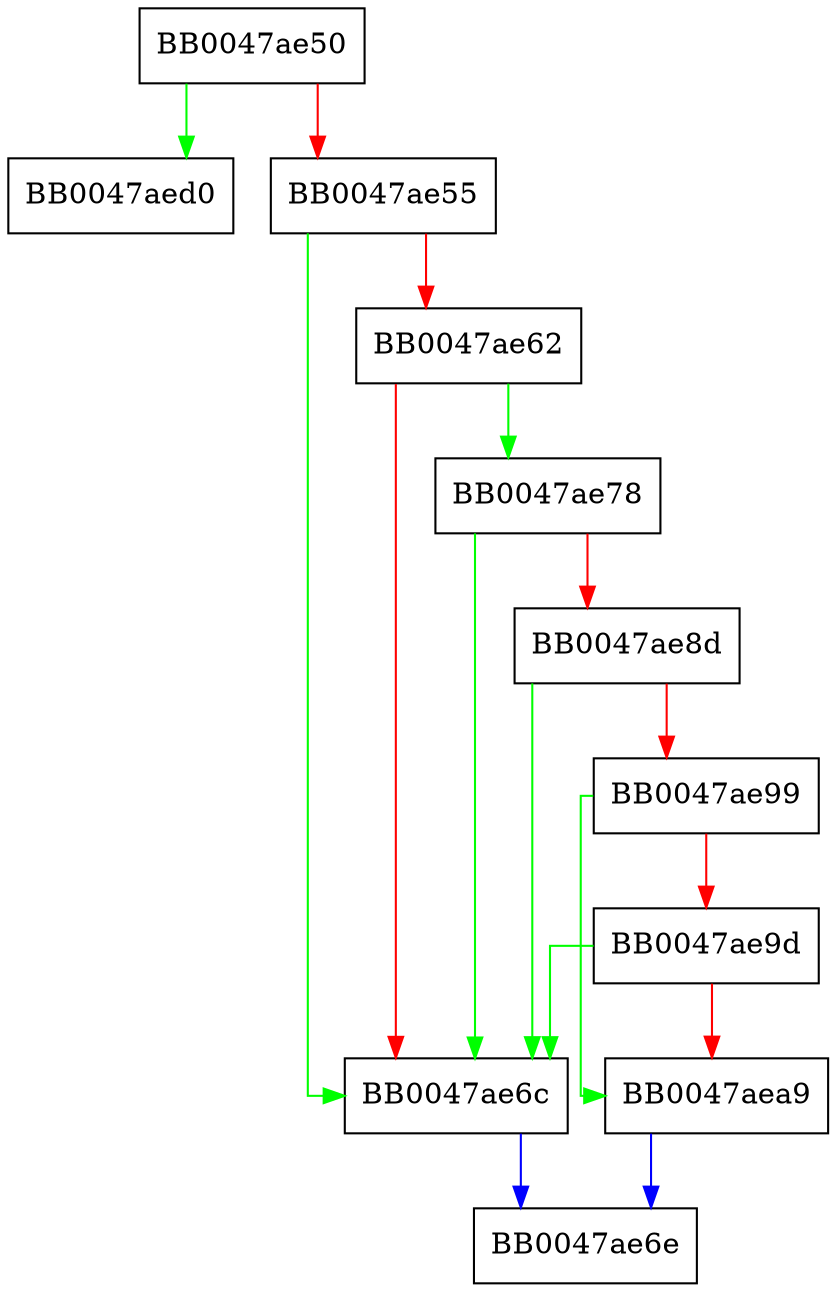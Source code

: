 digraph ssl3_renegotiate_check {
  node [shape="box"];
  graph [splines=ortho];
  BB0047ae50 -> BB0047aed0 [color="green"];
  BB0047ae50 -> BB0047ae55 [color="red"];
  BB0047ae55 -> BB0047ae6c [color="green"];
  BB0047ae55 -> BB0047ae62 [color="red"];
  BB0047ae62 -> BB0047ae78 [color="green"];
  BB0047ae62 -> BB0047ae6c [color="red"];
  BB0047ae6c -> BB0047ae6e [color="blue"];
  BB0047ae78 -> BB0047ae6c [color="green"];
  BB0047ae78 -> BB0047ae8d [color="red"];
  BB0047ae8d -> BB0047ae6c [color="green"];
  BB0047ae8d -> BB0047ae99 [color="red"];
  BB0047ae99 -> BB0047aea9 [color="green"];
  BB0047ae99 -> BB0047ae9d [color="red"];
  BB0047ae9d -> BB0047ae6c [color="green"];
  BB0047ae9d -> BB0047aea9 [color="red"];
  BB0047aea9 -> BB0047ae6e [color="blue"];
}